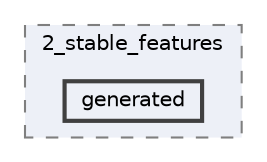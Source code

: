 digraph "pages/2_stable_features/generated"
{
 // LATEX_PDF_SIZE
  bgcolor="transparent";
  edge [fontname=Helvetica,fontsize=10,labelfontname=Helvetica,labelfontsize=10];
  node [fontname=Helvetica,fontsize=10,shape=box,height=0.2,width=0.4];
  compound=true
  subgraph clusterdir_46c637f13a9858e09c22ad013c48dbc2 {
    graph [ bgcolor="#edf0f7", pencolor="grey50", label="2_stable_features", fontname=Helvetica,fontsize=10 style="filled,dashed", URL="dir_46c637f13a9858e09c22ad013c48dbc2.html",tooltip=""]
  dir_bb0cf045276175c927ec166bd7aaaccb [label="generated", fillcolor="#edf0f7", color="grey25", style="filled,bold", URL="dir_bb0cf045276175c927ec166bd7aaaccb.html",tooltip=""];
  }
}
